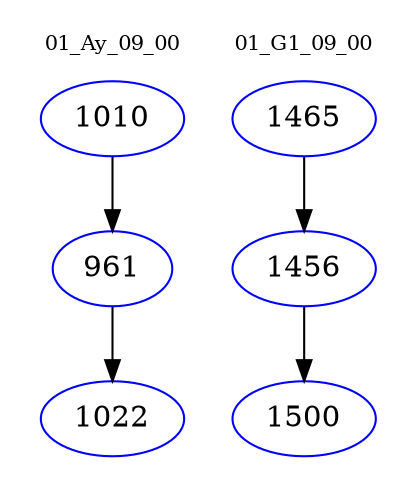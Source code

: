 digraph{
subgraph cluster_0 {
color = white
label = "01_Ay_09_00";
fontsize=10;
T0_1010 [label="1010", color="blue"]
T0_1010 -> T0_961 [color="black"]
T0_961 [label="961", color="blue"]
T0_961 -> T0_1022 [color="black"]
T0_1022 [label="1022", color="blue"]
}
subgraph cluster_1 {
color = white
label = "01_G1_09_00";
fontsize=10;
T1_1465 [label="1465", color="blue"]
T1_1465 -> T1_1456 [color="black"]
T1_1456 [label="1456", color="blue"]
T1_1456 -> T1_1500 [color="black"]
T1_1500 [label="1500", color="blue"]
}
}
